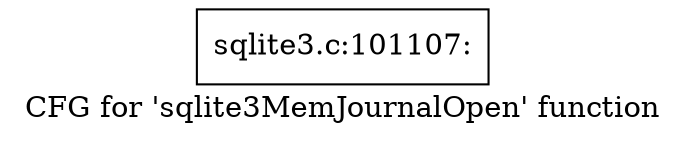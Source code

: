 digraph "CFG for 'sqlite3MemJournalOpen' function" {
	label="CFG for 'sqlite3MemJournalOpen' function";

	Node0x55c0f722ffd0 [shape=record,label="{sqlite3.c:101107:}"];
}
